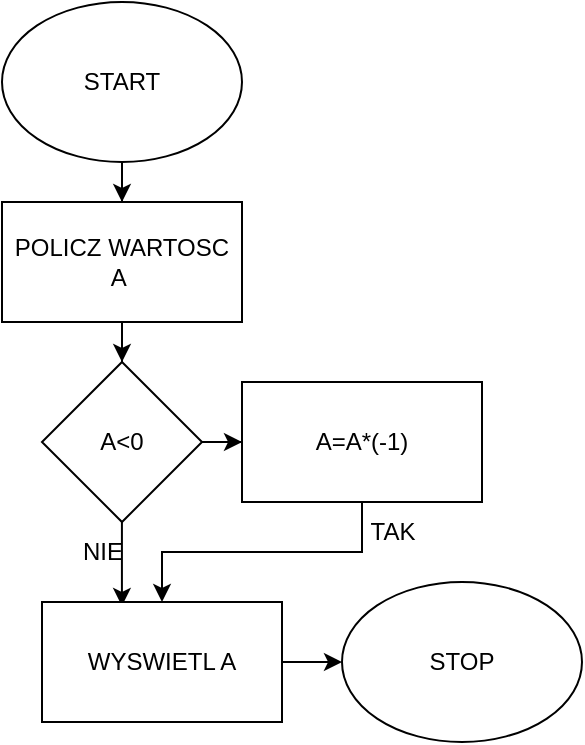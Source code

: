 <mxfile version="20.8.20" type="github">
  <diagram name="Strona-1" id="oJEcRMjaw7JuljyMU_vZ">
    <mxGraphModel dx="1434" dy="796" grid="1" gridSize="10" guides="1" tooltips="1" connect="1" arrows="1" fold="1" page="1" pageScale="1" pageWidth="827" pageHeight="1169" math="0" shadow="0">
      <root>
        <mxCell id="0" />
        <mxCell id="1" parent="0" />
        <mxCell id="QAZbF7hOByE8FWeUxLfp-2" style="edgeStyle=orthogonalEdgeStyle;rounded=0;orthogonalLoop=1;jettySize=auto;html=1;" edge="1" parent="1" source="QAZbF7hOByE8FWeUxLfp-1" target="QAZbF7hOByE8FWeUxLfp-3">
          <mxGeometry relative="1" as="geometry">
            <mxPoint x="410" y="200" as="targetPoint" />
          </mxGeometry>
        </mxCell>
        <mxCell id="QAZbF7hOByE8FWeUxLfp-1" value="START&lt;br&gt;" style="ellipse;whiteSpace=wrap;html=1;" vertex="1" parent="1">
          <mxGeometry x="350" y="70" width="120" height="80" as="geometry" />
        </mxCell>
        <mxCell id="QAZbF7hOByE8FWeUxLfp-4" style="edgeStyle=orthogonalEdgeStyle;rounded=0;orthogonalLoop=1;jettySize=auto;html=1;" edge="1" parent="1" source="QAZbF7hOByE8FWeUxLfp-3" target="QAZbF7hOByE8FWeUxLfp-5">
          <mxGeometry relative="1" as="geometry">
            <mxPoint x="410" y="270" as="targetPoint" />
          </mxGeometry>
        </mxCell>
        <mxCell id="QAZbF7hOByE8FWeUxLfp-3" value="POLICZ WARTOSC A&amp;nbsp;" style="rounded=0;whiteSpace=wrap;html=1;" vertex="1" parent="1">
          <mxGeometry x="350" y="170" width="120" height="60" as="geometry" />
        </mxCell>
        <mxCell id="QAZbF7hOByE8FWeUxLfp-6" style="edgeStyle=orthogonalEdgeStyle;rounded=0;orthogonalLoop=1;jettySize=auto;html=1;" edge="1" parent="1" source="QAZbF7hOByE8FWeUxLfp-5" target="QAZbF7hOByE8FWeUxLfp-7">
          <mxGeometry relative="1" as="geometry">
            <mxPoint x="480" y="290" as="targetPoint" />
          </mxGeometry>
        </mxCell>
        <mxCell id="QAZbF7hOByE8FWeUxLfp-15" style="edgeStyle=orthogonalEdgeStyle;rounded=0;orthogonalLoop=1;jettySize=auto;html=1;entryX=0.333;entryY=0.033;entryDx=0;entryDy=0;entryPerimeter=0;" edge="1" parent="1" source="QAZbF7hOByE8FWeUxLfp-5" target="QAZbF7hOByE8FWeUxLfp-9">
          <mxGeometry relative="1" as="geometry" />
        </mxCell>
        <mxCell id="QAZbF7hOByE8FWeUxLfp-5" value="A&amp;lt;0" style="rhombus;whiteSpace=wrap;html=1;" vertex="1" parent="1">
          <mxGeometry x="370" y="250" width="80" height="80" as="geometry" />
        </mxCell>
        <mxCell id="QAZbF7hOByE8FWeUxLfp-8" style="edgeStyle=orthogonalEdgeStyle;rounded=0;orthogonalLoop=1;jettySize=auto;html=1;" edge="1" parent="1" source="QAZbF7hOByE8FWeUxLfp-7" target="QAZbF7hOByE8FWeUxLfp-9">
          <mxGeometry relative="1" as="geometry">
            <mxPoint x="530" y="360" as="targetPoint" />
          </mxGeometry>
        </mxCell>
        <mxCell id="QAZbF7hOByE8FWeUxLfp-7" value="A=A*(-1)" style="rounded=0;whiteSpace=wrap;html=1;" vertex="1" parent="1">
          <mxGeometry x="470" y="260" width="120" height="60" as="geometry" />
        </mxCell>
        <mxCell id="QAZbF7hOByE8FWeUxLfp-16" style="edgeStyle=orthogonalEdgeStyle;rounded=0;orthogonalLoop=1;jettySize=auto;html=1;" edge="1" parent="1" source="QAZbF7hOByE8FWeUxLfp-9">
          <mxGeometry relative="1" as="geometry">
            <mxPoint x="520" y="400" as="targetPoint" />
          </mxGeometry>
        </mxCell>
        <mxCell id="QAZbF7hOByE8FWeUxLfp-9" value="WYSWIETL A" style="rounded=0;whiteSpace=wrap;html=1;" vertex="1" parent="1">
          <mxGeometry x="370" y="370" width="120" height="60" as="geometry" />
        </mxCell>
        <mxCell id="QAZbF7hOByE8FWeUxLfp-17" value="STOP" style="ellipse;whiteSpace=wrap;html=1;" vertex="1" parent="1">
          <mxGeometry x="520" y="360" width="120" height="80" as="geometry" />
        </mxCell>
        <mxCell id="QAZbF7hOByE8FWeUxLfp-18" value="NIE" style="text;html=1;align=center;verticalAlign=middle;resizable=0;points=[];autosize=1;strokeColor=none;fillColor=none;" vertex="1" parent="1">
          <mxGeometry x="380" y="330" width="40" height="30" as="geometry" />
        </mxCell>
        <mxCell id="QAZbF7hOByE8FWeUxLfp-20" value="TAK&lt;br&gt;" style="text;html=1;align=center;verticalAlign=middle;resizable=0;points=[];autosize=1;strokeColor=none;fillColor=none;" vertex="1" parent="1">
          <mxGeometry x="520" y="320" width="50" height="30" as="geometry" />
        </mxCell>
      </root>
    </mxGraphModel>
  </diagram>
</mxfile>
